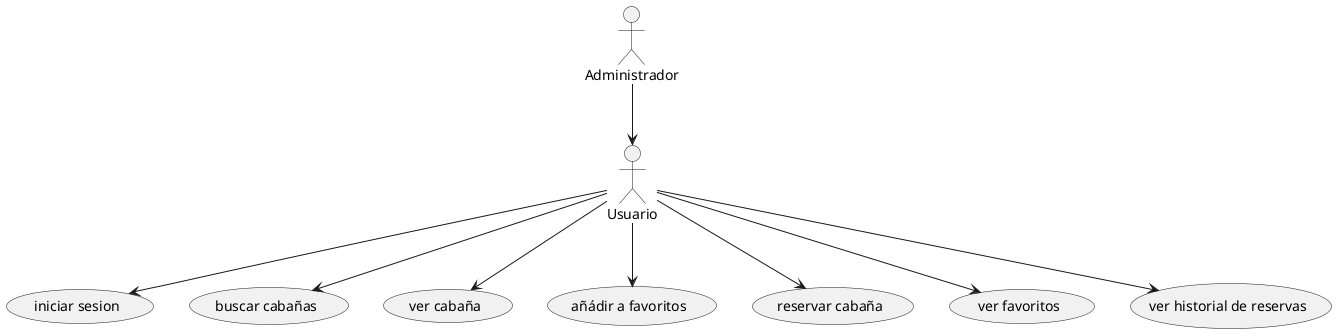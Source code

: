 @startuml
:Administrador: as adm
' usecase "consultar cabañas vacantes" as uc1

:Usuario: as usr
usecase "iniciar sesion" as uc1
usecase "buscar cabañas" as uc2
' usecase "seleccionar rango de fecha" as uc3
usecase "ver cabaña" as uc4
usecase "añádir a favoritos" as uc5
usecase "reservar cabaña" as uc6
usecase "ver favoritos" as uc7
usecase "ver historial de reservas" as uc8





usr --> uc1
usr --> uc2
usr --> uc4
usr --> uc5
usr --> uc6
usr --> uc7
usr --> uc8

adm --> usr
@enduml